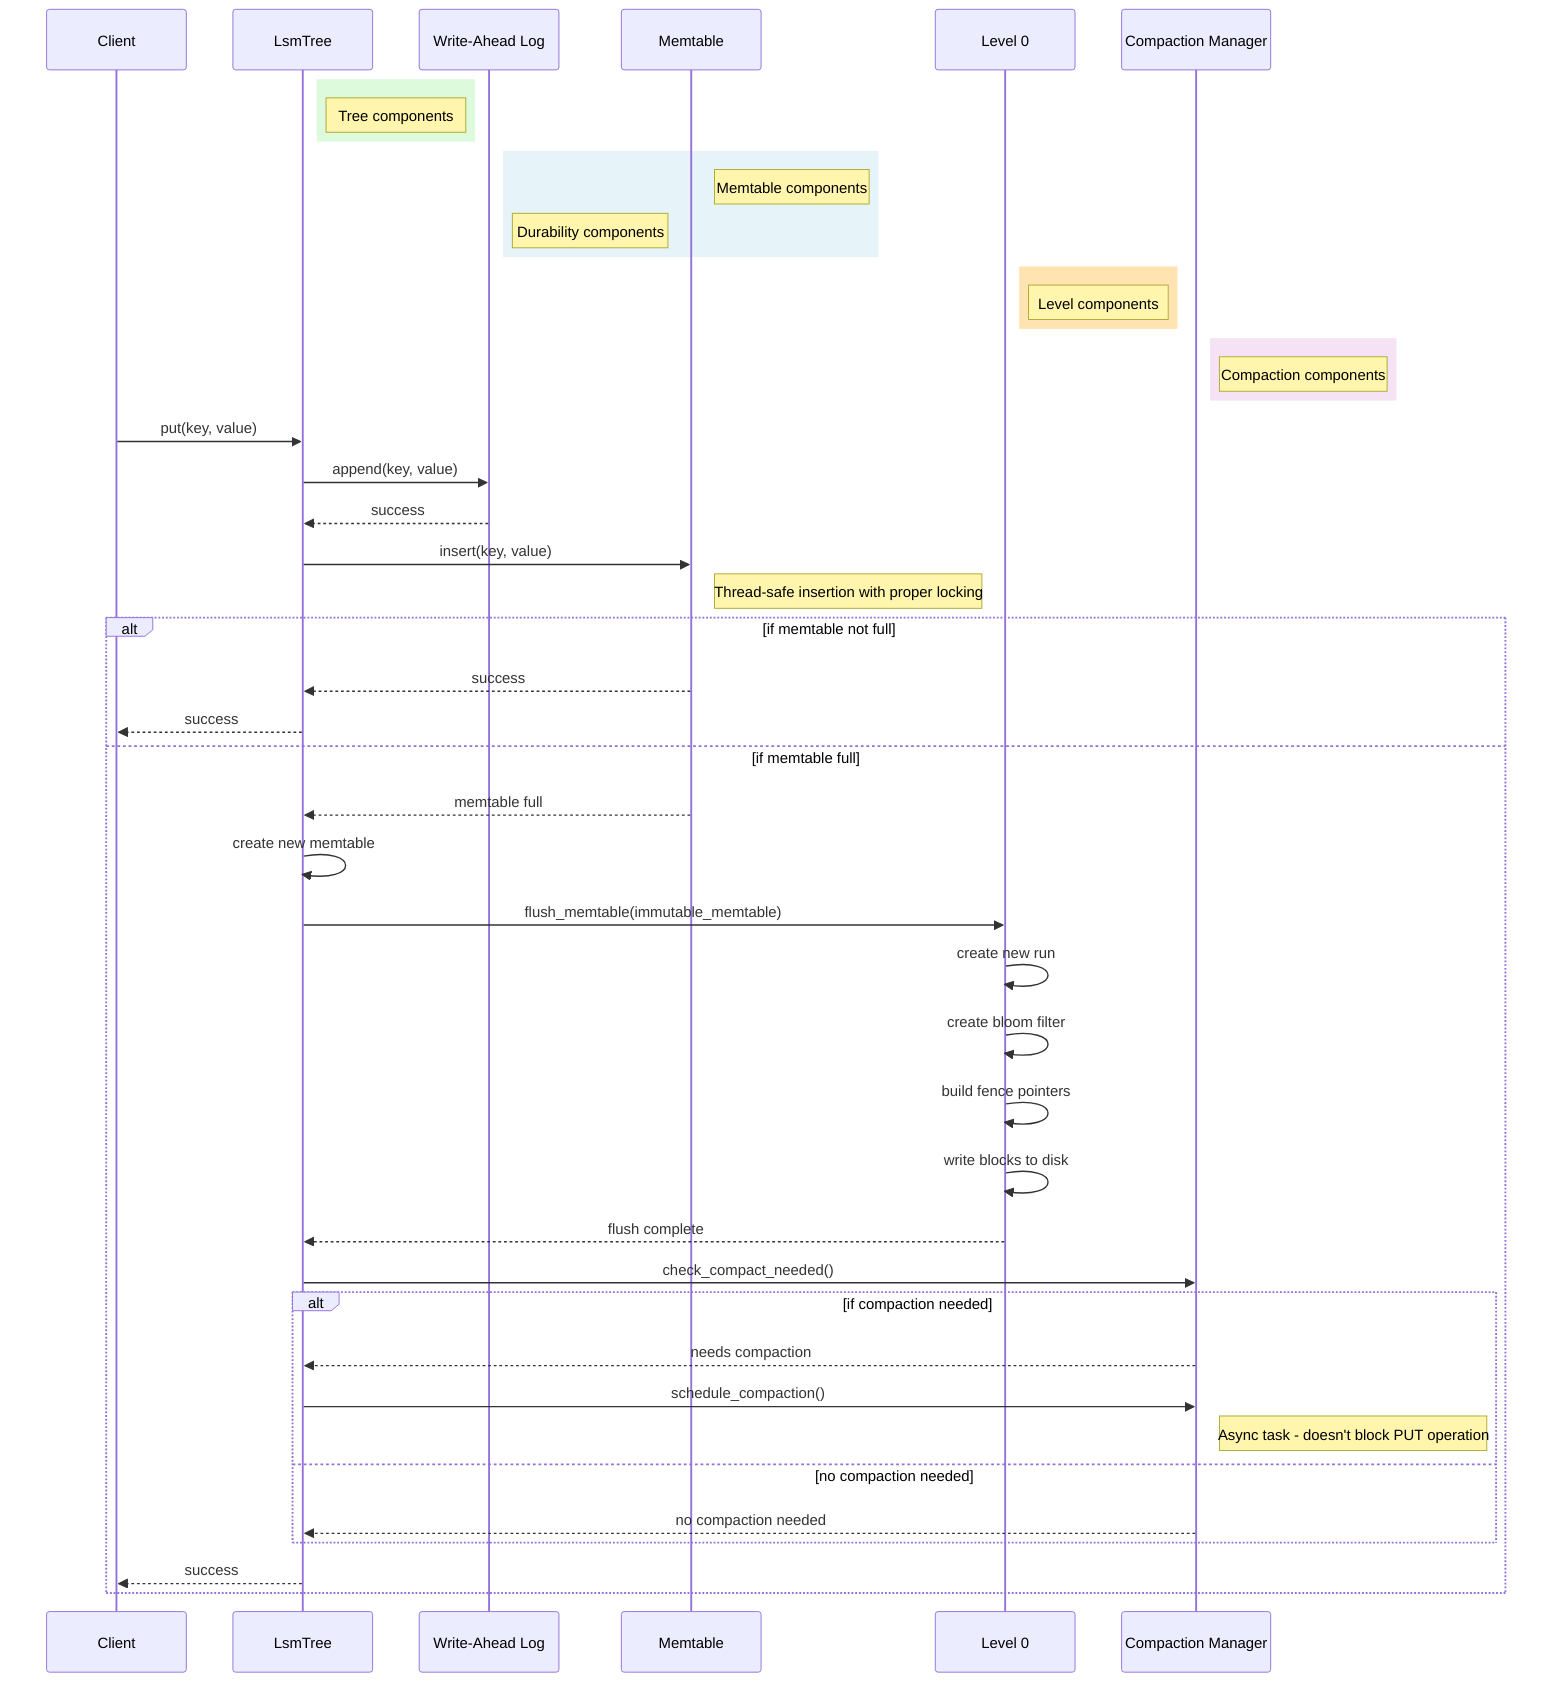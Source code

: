 sequenceDiagram
    participant Client
    participant LsmTree as LsmTree
    participant WAL as Write-Ahead Log
    participant Memtable as Memtable
    participant Level as Level 0
    participant CompactionManager as Compaction Manager
    
    %% Define participant boxes with consistent colors
    rect rgba(144, 238, 144, 0.3)
        note right of LsmTree: Tree components
    end
    rect rgba(173, 216, 230, 0.3)
        note right of Memtable: Memtable components
        note right of WAL: Durability components
    end
    rect rgba(255, 165, 0, 0.3)
        note right of Level: Level components
    end
    rect rgba(221, 160, 221, 0.3)
        note right of CompactionManager: Compaction components
    end
    
    %% PUT operation flow
    Client->>LsmTree: put(key, value)
    
    %% Write to WAL first for durability
    LsmTree->>WAL: append(key, value)
    WAL-->>LsmTree: success
    
    %% Insert into memtable
    LsmTree->>Memtable: insert(key, value)
    
    note right of Memtable: Thread-safe insertion with proper locking
    
    alt if memtable not full
        Memtable-->>LsmTree: success
        LsmTree-->>Client: success
    else if memtable full
        %% Memtable is full, trigger flush
        Memtable-->>LsmTree: memtable full
        
        %% Create new memtable
        LsmTree->>LsmTree: create new memtable
        
        %% Flush full memtable to Level 0
        LsmTree->>Level: flush_memtable(immutable_memtable)
        
        %% Create run components
        Level->>Level: create new run
        Level->>Level: create bloom filter
        Level->>Level: build fence pointers
        Level->>Level: write blocks to disk
        
        Level-->>LsmTree: flush complete
        
        %% Check if compaction needed
        LsmTree->>CompactionManager: check_compact_needed()
        
        alt if compaction needed
            CompactionManager-->>LsmTree: needs compaction
            
            %% Start async compaction
            LsmTree->>CompactionManager: schedule_compaction()
            note right of CompactionManager: Async task - doesn't block PUT operation
        else no compaction needed
            CompactionManager-->>LsmTree: no compaction needed
        end
        
        LsmTree-->>Client: success
    end